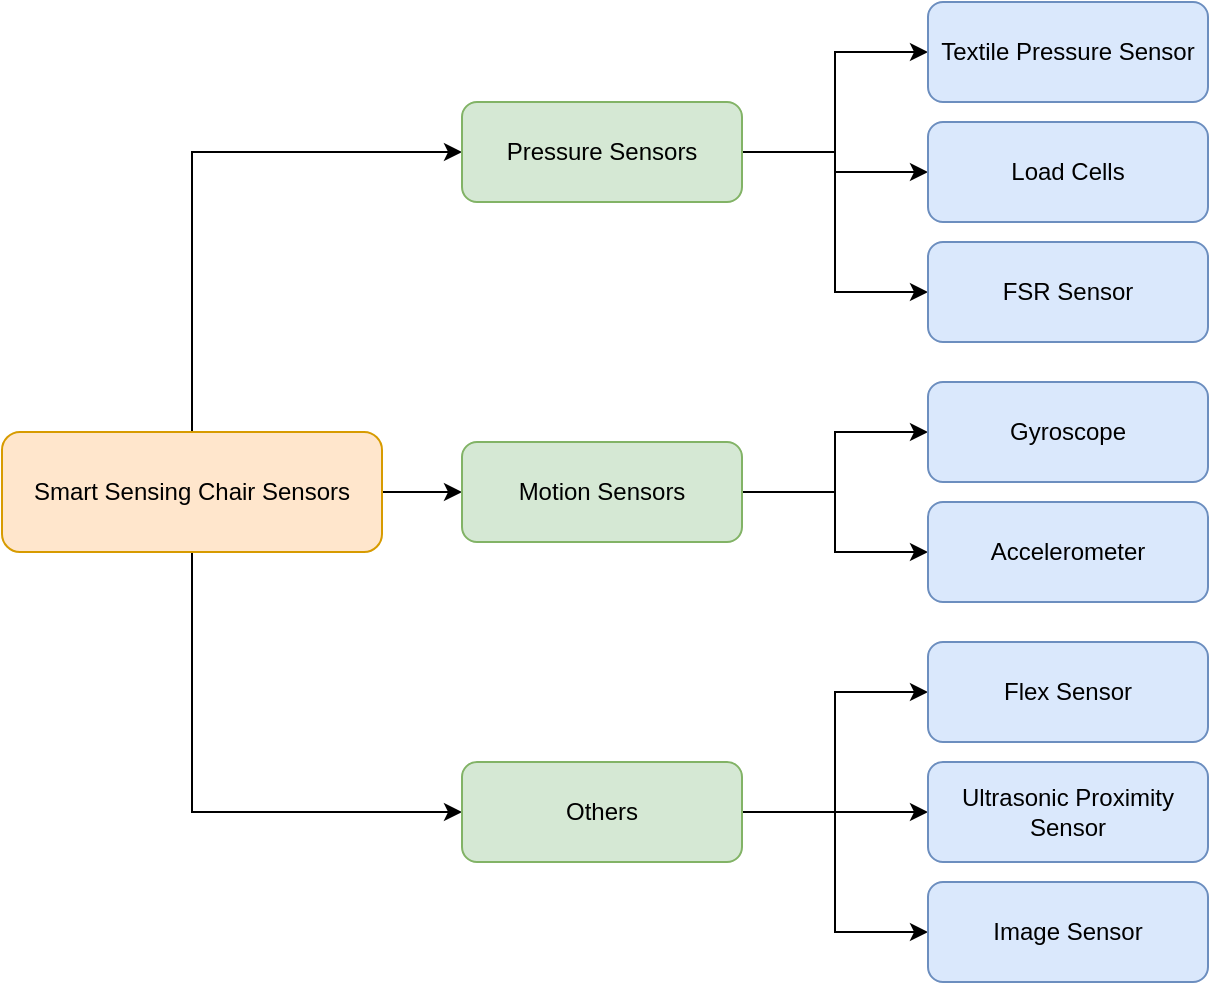 <mxfile version="24.0.4" type="device">
  <diagram name="Page-1" id="B73snQ-Z8GxG6X1UaP72">
    <mxGraphModel dx="880" dy="500" grid="1" gridSize="10" guides="1" tooltips="1" connect="1" arrows="1" fold="1" page="1" pageScale="1" pageWidth="850" pageHeight="1100" math="0" shadow="0">
      <root>
        <mxCell id="0" />
        <mxCell id="1" parent="0" />
        <mxCell id="p7MjhTOm8zEY9oJfQGLG-51" style="edgeStyle=orthogonalEdgeStyle;rounded=0;orthogonalLoop=1;jettySize=auto;html=1;entryX=0;entryY=0.5;entryDx=0;entryDy=0;" parent="1" source="p7MjhTOm8zEY9oJfQGLG-29" target="p7MjhTOm8zEY9oJfQGLG-36" edge="1">
          <mxGeometry relative="1" as="geometry" />
        </mxCell>
        <mxCell id="p7MjhTOm8zEY9oJfQGLG-52" style="edgeStyle=orthogonalEdgeStyle;rounded=0;orthogonalLoop=1;jettySize=auto;html=1;entryX=0;entryY=0.5;entryDx=0;entryDy=0;" parent="1" source="p7MjhTOm8zEY9oJfQGLG-29" target="p7MjhTOm8zEY9oJfQGLG-33" edge="1">
          <mxGeometry relative="1" as="geometry">
            <Array as="points">
              <mxPoint x="95" y="305" />
            </Array>
          </mxGeometry>
        </mxCell>
        <mxCell id="yA249pHq-fzT3yI2vgFh-3" style="edgeStyle=orthogonalEdgeStyle;rounded=0;orthogonalLoop=1;jettySize=auto;html=1;entryX=0;entryY=0.5;entryDx=0;entryDy=0;" edge="1" parent="1" source="p7MjhTOm8zEY9oJfQGLG-29" target="p7MjhTOm8zEY9oJfQGLG-40">
          <mxGeometry relative="1" as="geometry">
            <Array as="points">
              <mxPoint x="95" y="635" />
            </Array>
          </mxGeometry>
        </mxCell>
        <mxCell id="p7MjhTOm8zEY9oJfQGLG-29" value="Smart Sensing Chair Sensors" style="rounded=1;whiteSpace=wrap;html=1;fillColor=#ffe6cc;strokeColor=#d79b00;" parent="1" vertex="1">
          <mxGeometry y="445" width="190" height="60" as="geometry" />
        </mxCell>
        <mxCell id="p7MjhTOm8zEY9oJfQGLG-54" style="edgeStyle=orthogonalEdgeStyle;rounded=0;orthogonalLoop=1;jettySize=auto;html=1;entryX=0;entryY=0.5;entryDx=0;entryDy=0;" parent="1" source="p7MjhTOm8zEY9oJfQGLG-33" target="p7MjhTOm8zEY9oJfQGLG-45" edge="1">
          <mxGeometry relative="1" as="geometry" />
        </mxCell>
        <mxCell id="p7MjhTOm8zEY9oJfQGLG-56" style="edgeStyle=orthogonalEdgeStyle;rounded=0;orthogonalLoop=1;jettySize=auto;html=1;entryX=0;entryY=0.5;entryDx=0;entryDy=0;" parent="1" source="p7MjhTOm8zEY9oJfQGLG-33" target="p7MjhTOm8zEY9oJfQGLG-44" edge="1">
          <mxGeometry relative="1" as="geometry" />
        </mxCell>
        <mxCell id="p7MjhTOm8zEY9oJfQGLG-57" style="edgeStyle=orthogonalEdgeStyle;rounded=0;orthogonalLoop=1;jettySize=auto;html=1;entryX=0;entryY=0.5;entryDx=0;entryDy=0;" parent="1" source="p7MjhTOm8zEY9oJfQGLG-33" target="p7MjhTOm8zEY9oJfQGLG-41" edge="1">
          <mxGeometry relative="1" as="geometry" />
        </mxCell>
        <mxCell id="p7MjhTOm8zEY9oJfQGLG-33" value="Pressure Sensors" style="rounded=1;whiteSpace=wrap;html=1;strokeColor=#82b366;align=center;verticalAlign=middle;fontFamily=Helvetica;fontSize=12;fillColor=#d5e8d4;" parent="1" vertex="1">
          <mxGeometry x="230" y="280" width="140" height="50" as="geometry" />
        </mxCell>
        <mxCell id="p7MjhTOm8zEY9oJfQGLG-58" style="edgeStyle=orthogonalEdgeStyle;rounded=0;orthogonalLoop=1;jettySize=auto;html=1;entryX=0;entryY=0.5;entryDx=0;entryDy=0;" parent="1" source="p7MjhTOm8zEY9oJfQGLG-36" target="p7MjhTOm8zEY9oJfQGLG-43" edge="1">
          <mxGeometry relative="1" as="geometry" />
        </mxCell>
        <mxCell id="p7MjhTOm8zEY9oJfQGLG-59" style="edgeStyle=orthogonalEdgeStyle;rounded=0;orthogonalLoop=1;jettySize=auto;html=1;entryX=0;entryY=0.5;entryDx=0;entryDy=0;" parent="1" source="p7MjhTOm8zEY9oJfQGLG-36" target="p7MjhTOm8zEY9oJfQGLG-42" edge="1">
          <mxGeometry relative="1" as="geometry" />
        </mxCell>
        <mxCell id="p7MjhTOm8zEY9oJfQGLG-36" value="Motion Sensors" style="rounded=1;whiteSpace=wrap;html=1;fillColor=#d5e8d4;strokeColor=#82b366;" parent="1" vertex="1">
          <mxGeometry x="230" y="450" width="140" height="50" as="geometry" />
        </mxCell>
        <mxCell id="p7MjhTOm8zEY9oJfQGLG-60" style="edgeStyle=orthogonalEdgeStyle;rounded=0;orthogonalLoop=1;jettySize=auto;html=1;entryX=0;entryY=0.5;entryDx=0;entryDy=0;" parent="1" source="p7MjhTOm8zEY9oJfQGLG-40" target="p7MjhTOm8zEY9oJfQGLG-47" edge="1">
          <mxGeometry relative="1" as="geometry" />
        </mxCell>
        <mxCell id="p7MjhTOm8zEY9oJfQGLG-61" style="edgeStyle=orthogonalEdgeStyle;rounded=0;orthogonalLoop=1;jettySize=auto;html=1;entryX=0;entryY=0.5;entryDx=0;entryDy=0;" parent="1" source="p7MjhTOm8zEY9oJfQGLG-40" target="p7MjhTOm8zEY9oJfQGLG-46" edge="1">
          <mxGeometry relative="1" as="geometry" />
        </mxCell>
        <mxCell id="p7MjhTOm8zEY9oJfQGLG-62" style="edgeStyle=orthogonalEdgeStyle;rounded=0;orthogonalLoop=1;jettySize=auto;html=1;entryX=0;entryY=0.5;entryDx=0;entryDy=0;" parent="1" source="p7MjhTOm8zEY9oJfQGLG-40" target="p7MjhTOm8zEY9oJfQGLG-48" edge="1">
          <mxGeometry relative="1" as="geometry" />
        </mxCell>
        <mxCell id="p7MjhTOm8zEY9oJfQGLG-40" value="Others" style="rounded=1;whiteSpace=wrap;html=1;fillColor=#d5e8d4;strokeColor=#82b366;" parent="1" vertex="1">
          <mxGeometry x="230" y="610" width="140" height="50" as="geometry" />
        </mxCell>
        <mxCell id="p7MjhTOm8zEY9oJfQGLG-41" value="FSR Sensor" style="rounded=1;whiteSpace=wrap;html=1;strokeColor=#6c8ebf;align=center;verticalAlign=middle;fontFamily=Helvetica;fontSize=12;fillColor=#dae8fc;" parent="1" vertex="1">
          <mxGeometry x="463" y="350" width="140" height="50" as="geometry" />
        </mxCell>
        <mxCell id="p7MjhTOm8zEY9oJfQGLG-42" value="Accelerometer" style="rounded=1;whiteSpace=wrap;html=1;strokeColor=#6c8ebf;align=center;verticalAlign=middle;fontFamily=Helvetica;fontSize=12;fillColor=#dae8fc;" parent="1" vertex="1">
          <mxGeometry x="463" y="480" width="140" height="50" as="geometry" />
        </mxCell>
        <mxCell id="p7MjhTOm8zEY9oJfQGLG-43" value="Gyroscope" style="rounded=1;whiteSpace=wrap;html=1;strokeColor=#6c8ebf;align=center;verticalAlign=middle;fontFamily=Helvetica;fontSize=12;fillColor=#dae8fc;fontColor=default;" parent="1" vertex="1">
          <mxGeometry x="463" y="420" width="140" height="50" as="geometry" />
        </mxCell>
        <mxCell id="p7MjhTOm8zEY9oJfQGLG-44" value="Textile Pressure Sensor" style="rounded=1;whiteSpace=wrap;html=1;strokeColor=#6c8ebf;align=center;verticalAlign=middle;fontFamily=Helvetica;fontSize=12;fillColor=#dae8fc;" parent="1" vertex="1">
          <mxGeometry x="463" y="230" width="140" height="50" as="geometry" />
        </mxCell>
        <mxCell id="p7MjhTOm8zEY9oJfQGLG-45" value="Load Cells" style="rounded=1;whiteSpace=wrap;html=1;strokeColor=#6c8ebf;align=center;verticalAlign=middle;fontFamily=Helvetica;fontSize=12;fillColor=#dae8fc;" parent="1" vertex="1">
          <mxGeometry x="463" y="290" width="140" height="50" as="geometry" />
        </mxCell>
        <mxCell id="p7MjhTOm8zEY9oJfQGLG-46" value="Flex Sensor" style="rounded=1;whiteSpace=wrap;html=1;strokeColor=#6c8ebf;align=center;verticalAlign=middle;fontFamily=Helvetica;fontSize=12;fillColor=#dae8fc;fontColor=default;" parent="1" vertex="1">
          <mxGeometry x="463" y="550" width="140" height="50" as="geometry" />
        </mxCell>
        <mxCell id="p7MjhTOm8zEY9oJfQGLG-47" value="Image Sensor" style="rounded=1;whiteSpace=wrap;html=1;strokeColor=#6c8ebf;align=center;verticalAlign=middle;fontFamily=Helvetica;fontSize=12;fillColor=#dae8fc;fontColor=default;" parent="1" vertex="1">
          <mxGeometry x="463" y="670" width="140" height="50" as="geometry" />
        </mxCell>
        <mxCell id="p7MjhTOm8zEY9oJfQGLG-48" value="Ultrasonic Proximity Sensor" style="rounded=1;whiteSpace=wrap;html=1;strokeColor=#6c8ebf;align=center;verticalAlign=middle;fontFamily=Helvetica;fontSize=12;fillColor=#dae8fc;fontColor=default;" parent="1" vertex="1">
          <mxGeometry x="463" y="610" width="140" height="50" as="geometry" />
        </mxCell>
      </root>
    </mxGraphModel>
  </diagram>
</mxfile>
